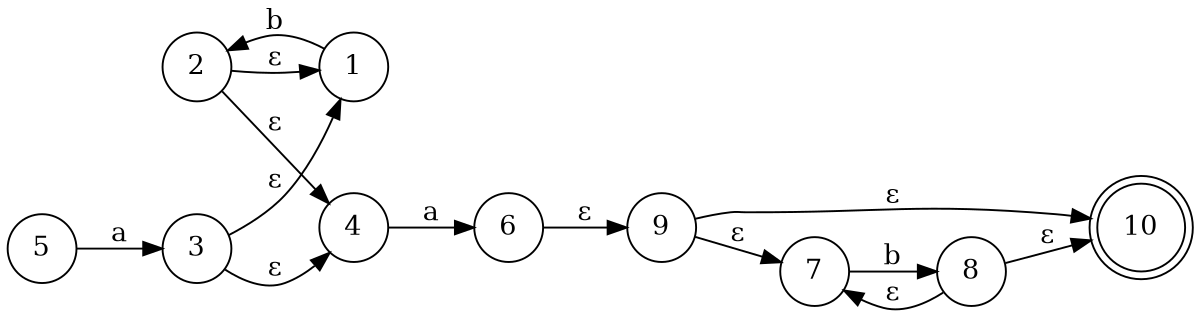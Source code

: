 digraph finite_state_machine {
	rankdir=LR size="8,5"
	node [shape=doublecircle]
	10
	node [shape=circle]
	1 -> 2 [label=b]
	node [shape=circle]
	2 -> 4 [label="ε"]
	2 -> 1 [label="ε"]
	node [shape=circle]
	3 -> 1 [label="ε"]
	3 -> 4 [label="ε"]
	node [shape=circle]
	4 -> 6 [label=a]
	node [shape=circle]
	5 -> 3 [label=a]
	node [shape=circle]
	6 -> 9 [label="ε"]
	node [shape=circle]
	7 -> 8 [label=b]
	node [shape=circle]
	8 -> 10 [label="ε"]
	8 -> 7 [label="ε"]
	node [shape=circle]
	9 -> 7 [label="ε"]
	9 -> 10 [label="ε"]
	node [shape=circle]
}
